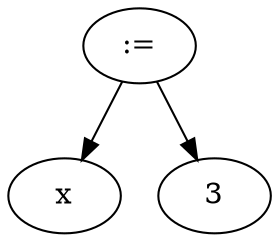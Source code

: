 digraph Tree {
    "0" [label=":="];
    "0" -> "1";
    "1" [label="x"];
    "0" -> "2";
    "2" [label="3"];
}
